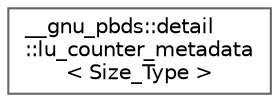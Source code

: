 digraph "Graphical Class Hierarchy"
{
 // LATEX_PDF_SIZE
  bgcolor="transparent";
  edge [fontname=Helvetica,fontsize=10,labelfontname=Helvetica,labelfontsize=10];
  node [fontname=Helvetica,fontsize=10,shape=box,height=0.2,width=0.4];
  rankdir="LR";
  Node0 [id="Node000000",label="__gnu_pbds::detail\l::lu_counter_metadata\l\< Size_Type \>",height=0.2,width=0.4,color="grey40", fillcolor="white", style="filled",URL="$class____gnu__pbds_1_1detail_1_1lu__counter__metadata.html",tooltip=" "];
}

